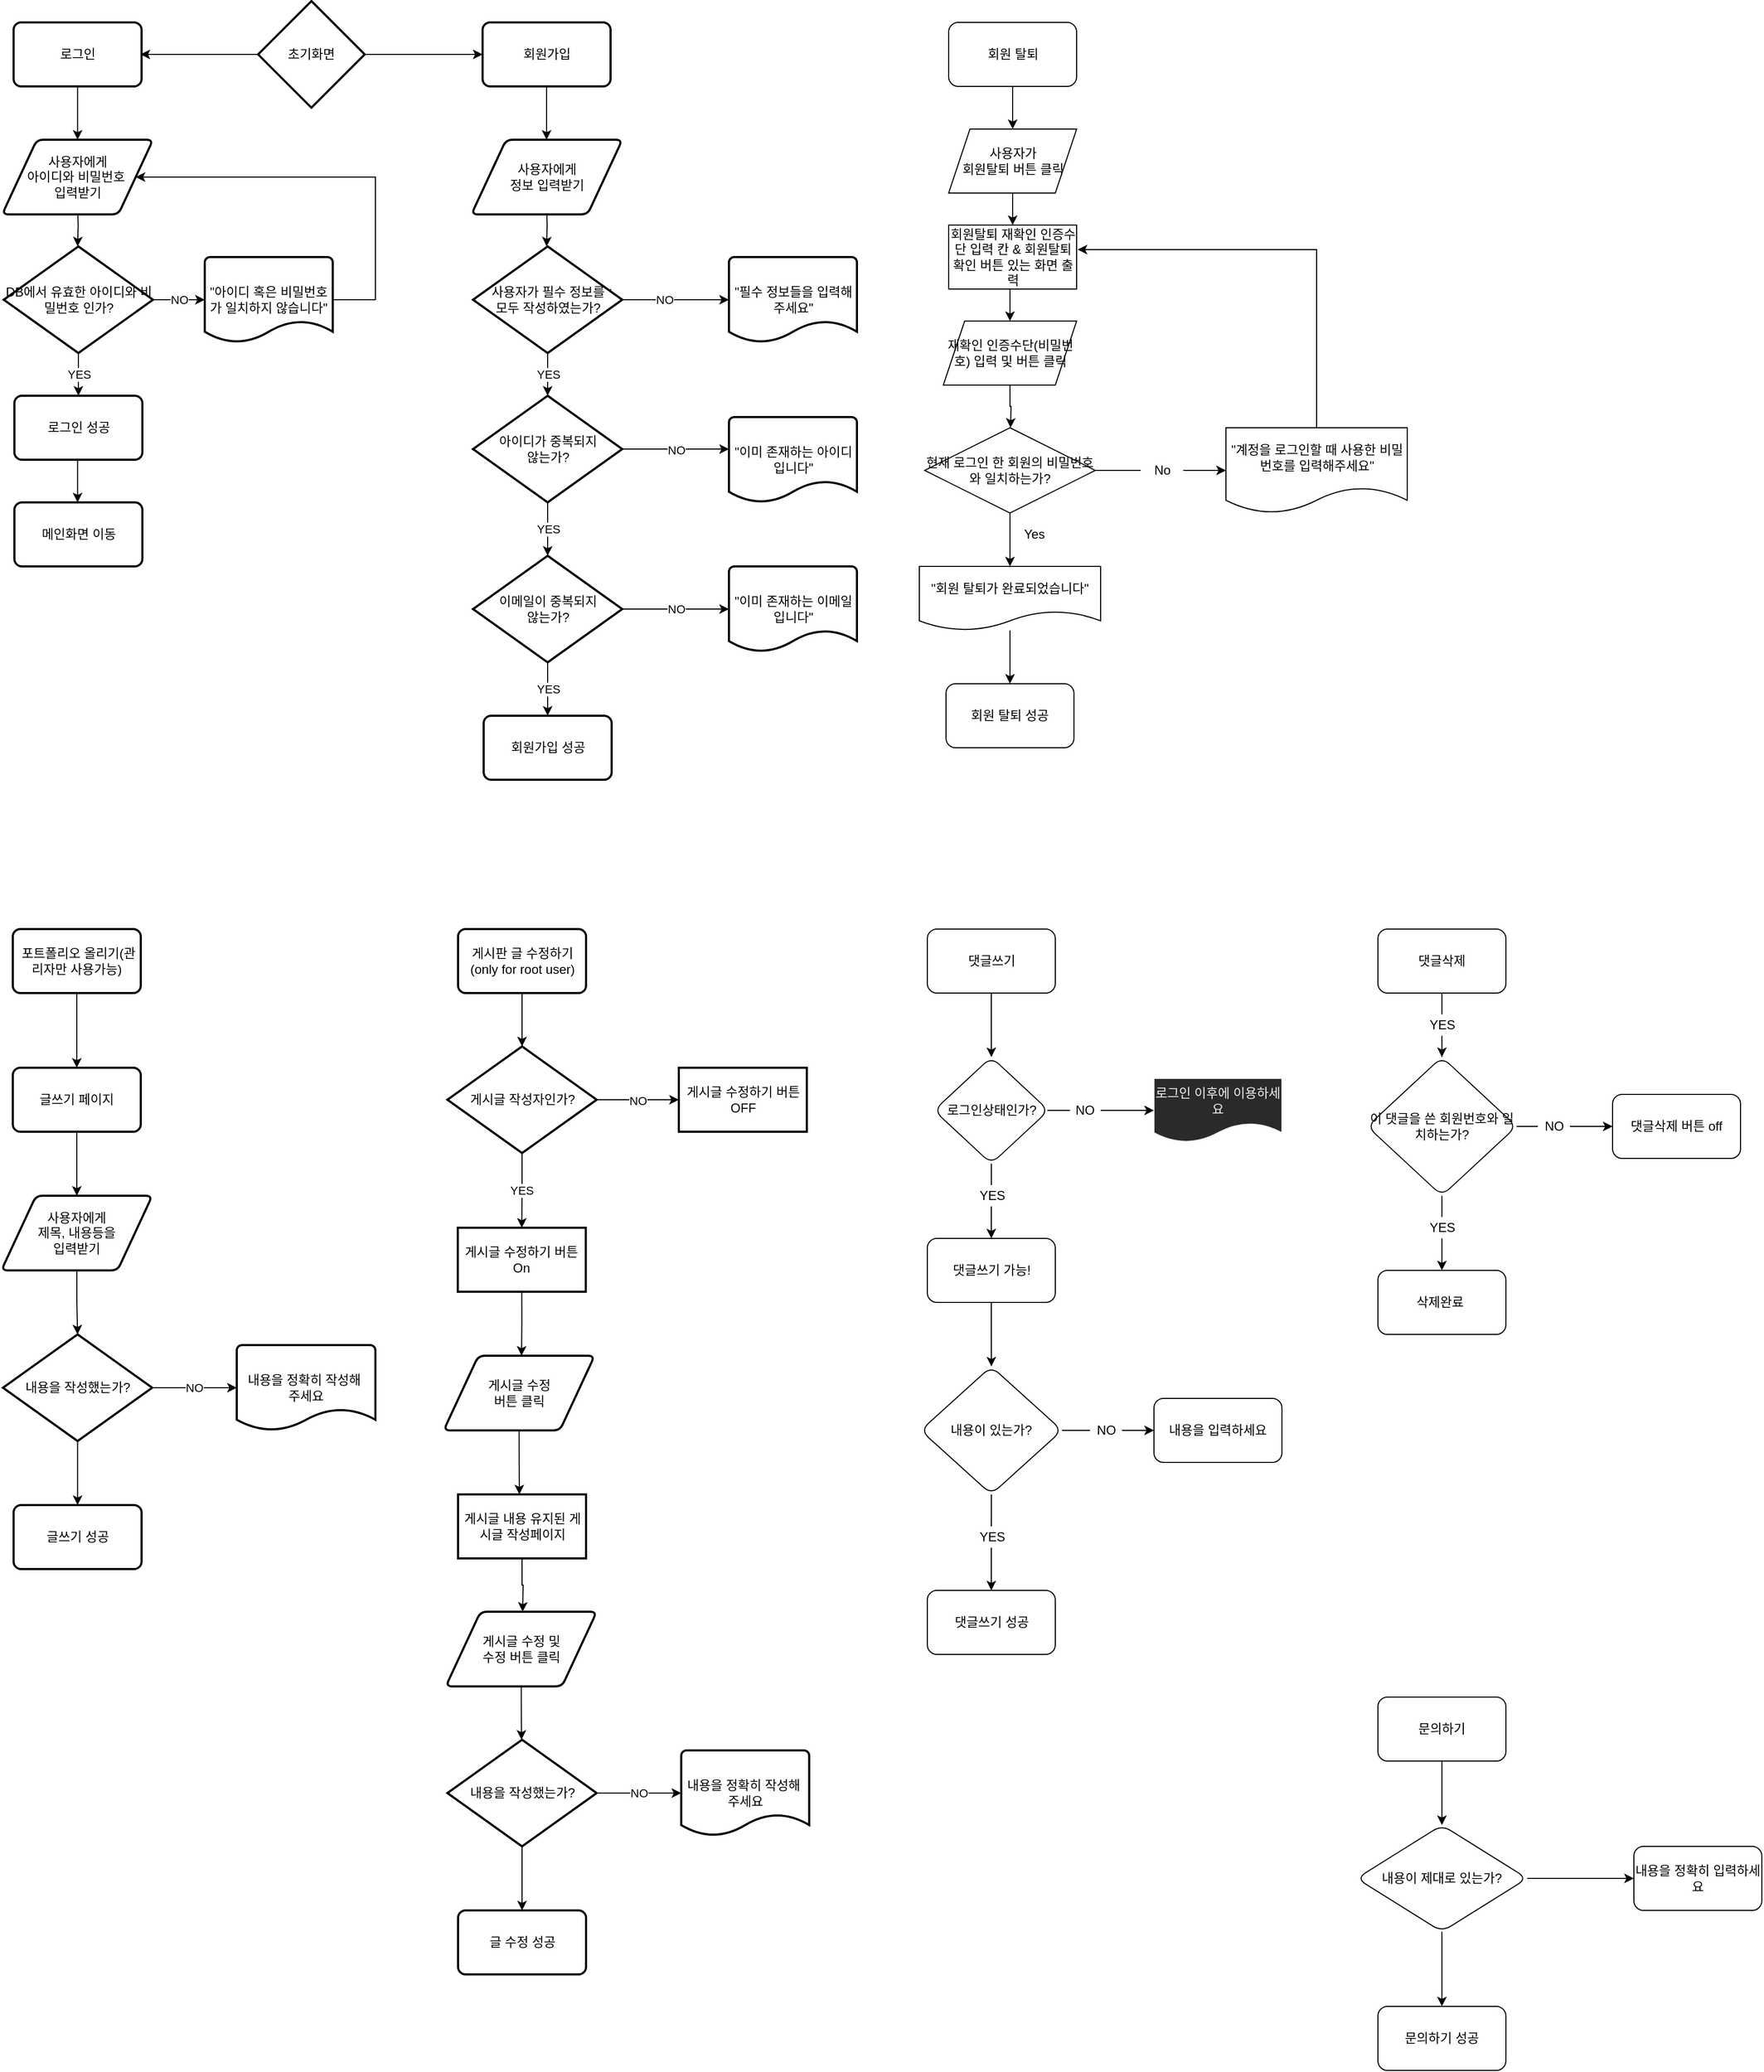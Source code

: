 <mxfile>
    <diagram id="KQcXlzd70Qv0CRkMSW8U" name="Page-1">
        <mxGraphModel dx="497" dy="870" grid="1" gridSize="10" guides="1" tooltips="1" connect="1" arrows="1" fold="1" page="1" pageScale="1" pageWidth="1169" pageHeight="1654" background="none" math="0" shadow="0">
            <root>
                <mxCell id="0"/>
                <mxCell id="1" parent="0"/>
                <mxCell id="IJWd2irf18UQ_N3jsgeE-5" value="" style="edgeStyle=orthogonalEdgeStyle;rounded=0;orthogonalLoop=1;jettySize=auto;html=1;exitX=0;exitY=0.5;exitDx=0;exitDy=0;exitPerimeter=0;" parent="1" source="IJWd2irf18UQ_N3jsgeE-43" edge="1">
                    <mxGeometry relative="1" as="geometry">
                        <mxPoint x="259.75" y="150" as="sourcePoint"/>
                        <mxPoint x="199.75" y="150" as="targetPoint"/>
                    </mxGeometry>
                </mxCell>
                <mxCell id="IJWd2irf18UQ_N3jsgeE-2" value="" style="endArrow=classic;html=1;rounded=0;entryX=0;entryY=0.5;entryDx=0;entryDy=0;" parent="1" target="IJWd2irf18UQ_N3jsgeE-45" edge="1">
                    <mxGeometry width="50" height="50" relative="1" as="geometry">
                        <mxPoint x="389" y="150" as="sourcePoint"/>
                        <mxPoint x="449" y="150" as="targetPoint"/>
                    </mxGeometry>
                </mxCell>
                <mxCell id="IJWd2irf18UQ_N3jsgeE-7" style="edgeStyle=orthogonalEdgeStyle;rounded=0;orthogonalLoop=1;jettySize=auto;html=1;" parent="1" edge="1">
                    <mxGeometry relative="1" as="geometry">
                        <mxPoint x="580.5" y="230" as="targetPoint"/>
                        <mxPoint x="580.5" y="180" as="sourcePoint"/>
                    </mxGeometry>
                </mxCell>
                <mxCell id="IJWd2irf18UQ_N3jsgeE-9" style="edgeStyle=orthogonalEdgeStyle;rounded=0;orthogonalLoop=1;jettySize=auto;html=1;" parent="1" edge="1">
                    <mxGeometry relative="1" as="geometry">
                        <mxPoint x="580.5" y="330" as="targetPoint"/>
                        <mxPoint x="580.5" y="290" as="sourcePoint"/>
                    </mxGeometry>
                </mxCell>
                <mxCell id="IJWd2irf18UQ_N3jsgeE-11" value="NO" style="edgeStyle=orthogonalEdgeStyle;rounded=0;orthogonalLoop=1;jettySize=auto;html=1;entryX=0;entryY=0.5;entryDx=0;entryDy=0;entryPerimeter=0;" parent="1" target="IJWd2irf18UQ_N3jsgeE-42" edge="1">
                    <mxGeometry relative="1" as="geometry">
                        <mxPoint x="761.5" y="380" as="targetPoint"/>
                        <mxPoint x="640.5" y="370" as="sourcePoint"/>
                        <Array as="points">
                            <mxPoint x="640.5" y="380"/>
                        </Array>
                    </mxGeometry>
                </mxCell>
                <mxCell id="IJWd2irf18UQ_N3jsgeE-18" value="NO" style="edgeStyle=orthogonalEdgeStyle;rounded=0;orthogonalLoop=1;jettySize=auto;html=1;exitX=1;exitY=0.5;exitDx=0;exitDy=0;exitPerimeter=0;" parent="1" source="IJWd2irf18UQ_N3jsgeE-49" edge="1">
                    <mxGeometry relative="1" as="geometry">
                        <mxPoint x="751.5" y="520" as="targetPoint"/>
                        <mxPoint x="671.5" y="500" as="sourcePoint"/>
                        <Array as="points"/>
                    </mxGeometry>
                </mxCell>
                <mxCell id="IJWd2irf18UQ_N3jsgeE-25" style="edgeStyle=orthogonalEdgeStyle;rounded=0;orthogonalLoop=1;jettySize=auto;html=1;" parent="1" edge="1">
                    <mxGeometry relative="1" as="geometry">
                        <mxPoint x="140.75" y="230" as="targetPoint"/>
                        <mxPoint x="140.75" y="180" as="sourcePoint"/>
                    </mxGeometry>
                </mxCell>
                <mxCell id="IJWd2irf18UQ_N3jsgeE-27" style="edgeStyle=orthogonalEdgeStyle;rounded=0;orthogonalLoop=1;jettySize=auto;html=1;" parent="1" edge="1">
                    <mxGeometry relative="1" as="geometry">
                        <mxPoint x="140.75" y="330" as="targetPoint"/>
                        <mxPoint x="140.75" y="290" as="sourcePoint"/>
                    </mxGeometry>
                </mxCell>
                <mxCell id="IJWd2irf18UQ_N3jsgeE-34" style="edgeStyle=orthogonalEdgeStyle;rounded=0;orthogonalLoop=1;jettySize=auto;html=1;entryX=1;entryY=0.5;entryDx=0;entryDy=0;" parent="1" target="IJWd2irf18UQ_N3jsgeE-64" edge="1">
                    <mxGeometry relative="1" as="geometry">
                        <mxPoint x="220.75" y="290" as="targetPoint"/>
                        <mxPoint x="370.75" y="380" as="sourcePoint"/>
                        <Array as="points">
                            <mxPoint x="420" y="380"/>
                            <mxPoint x="420" y="265"/>
                        </Array>
                    </mxGeometry>
                </mxCell>
                <mxCell id="IJWd2irf18UQ_N3jsgeE-40" style="edgeStyle=orthogonalEdgeStyle;rounded=0;orthogonalLoop=1;jettySize=auto;html=1;" parent="1" edge="1">
                    <mxGeometry relative="1" as="geometry">
                        <mxPoint x="140.75" y="570" as="targetPoint"/>
                        <mxPoint x="140.75" y="520" as="sourcePoint"/>
                    </mxGeometry>
                </mxCell>
                <mxCell id="IJWd2irf18UQ_N3jsgeE-42" value="&lt;span style=&quot;line-height: 1.1&quot;&gt;&quot;필수 정보들을 입력해 주세요&quot;&lt;/span&gt;" style="strokeWidth=2;html=1;shape=mxgraph.flowchart.document2;whiteSpace=wrap;size=0.25;" parent="1" vertex="1">
                    <mxGeometry x="751.5" y="340" width="120" height="80" as="geometry"/>
                </mxCell>
                <mxCell id="IJWd2irf18UQ_N3jsgeE-43" value="초기화면" style="strokeWidth=2;html=1;shape=mxgraph.flowchart.decision;whiteSpace=wrap;" parent="1" vertex="1">
                    <mxGeometry x="310" y="100" width="100" height="100" as="geometry"/>
                </mxCell>
                <mxCell id="IJWd2irf18UQ_N3jsgeE-45" value="회원가입" style="rounded=1;whiteSpace=wrap;html=1;absoluteArcSize=1;arcSize=14;strokeWidth=2;" parent="1" vertex="1">
                    <mxGeometry x="520.5" y="120" width="120" height="60" as="geometry"/>
                </mxCell>
                <mxCell id="IJWd2irf18UQ_N3jsgeE-46" value="&lt;span&gt;사용자에게&lt;/span&gt;&lt;br&gt;&lt;span&gt;정보 입력받기&lt;/span&gt;" style="shape=parallelogram;html=1;strokeWidth=2;perimeter=parallelogramPerimeter;whiteSpace=wrap;rounded=1;arcSize=12;size=0.23;" parent="1" vertex="1">
                    <mxGeometry x="510" y="230" width="141.5" height="70" as="geometry"/>
                </mxCell>
                <mxCell id="IJWd2irf18UQ_N3jsgeE-50" value="YES" style="edgeStyle=orthogonalEdgeStyle;rounded=0;orthogonalLoop=1;jettySize=auto;html=1;entryX=0.5;entryY=0;entryDx=0;entryDy=0;entryPerimeter=0;fontSize=11;" parent="1" source="IJWd2irf18UQ_N3jsgeE-47" target="IJWd2irf18UQ_N3jsgeE-49" edge="1">
                    <mxGeometry relative="1" as="geometry"/>
                </mxCell>
                <mxCell id="IJWd2irf18UQ_N3jsgeE-47" value="&lt;span&gt;&lt;font style=&quot;font-size: 12px&quot;&gt;사용자가 필수 정보를 &lt;br&gt;모두 작성하였는가?&lt;/font&gt;&lt;/span&gt;" style="strokeWidth=2;html=1;shape=mxgraph.flowchart.decision;whiteSpace=wrap;" parent="1" vertex="1">
                    <mxGeometry x="511.5" y="330" width="140" height="100" as="geometry"/>
                </mxCell>
                <mxCell id="IJWd2irf18UQ_N3jsgeE-57" value="YES" style="edgeStyle=orthogonalEdgeStyle;rounded=0;orthogonalLoop=1;jettySize=auto;html=1;entryX=0.5;entryY=0;entryDx=0;entryDy=0;entryPerimeter=0;fontSize=11;" parent="1" source="IJWd2irf18UQ_N3jsgeE-49" target="IJWd2irf18UQ_N3jsgeE-56" edge="1">
                    <mxGeometry relative="1" as="geometry"/>
                </mxCell>
                <mxCell id="IJWd2irf18UQ_N3jsgeE-49" value="아이디가 중복되지&lt;br&gt;않는가?&lt;br&gt;" style="strokeWidth=2;html=1;shape=mxgraph.flowchart.decision;whiteSpace=wrap;" parent="1" vertex="1">
                    <mxGeometry x="511.5" y="470" width="140" height="100" as="geometry"/>
                </mxCell>
                <mxCell id="IJWd2irf18UQ_N3jsgeE-51" value="&quot;이미 존재하는 아이디 입니다&quot;" style="strokeWidth=2;html=1;shape=mxgraph.flowchart.document2;whiteSpace=wrap;size=0.25;" parent="1" vertex="1">
                    <mxGeometry x="751.5" y="490" width="120" height="80" as="geometry"/>
                </mxCell>
                <mxCell id="IJWd2irf18UQ_N3jsgeE-53" value="&quot;이미 존재하는 이메일 입니다&quot;" style="strokeWidth=2;html=1;shape=mxgraph.flowchart.document2;whiteSpace=wrap;size=0.25;" parent="1" vertex="1">
                    <mxGeometry x="751.5" y="630" width="120" height="80" as="geometry"/>
                </mxCell>
                <mxCell id="IJWd2irf18UQ_N3jsgeE-58" value="NO" style="edgeStyle=orthogonalEdgeStyle;rounded=0;orthogonalLoop=1;jettySize=auto;html=1;entryX=0;entryY=0.5;entryDx=0;entryDy=0;entryPerimeter=0;fontSize=11;" parent="1" source="IJWd2irf18UQ_N3jsgeE-56" target="IJWd2irf18UQ_N3jsgeE-53" edge="1">
                    <mxGeometry relative="1" as="geometry"/>
                </mxCell>
                <mxCell id="IJWd2irf18UQ_N3jsgeE-62" value="YES" style="edgeStyle=orthogonalEdgeStyle;rounded=0;orthogonalLoop=1;jettySize=auto;html=1;fontSize=11;" parent="1" source="IJWd2irf18UQ_N3jsgeE-56" target="IJWd2irf18UQ_N3jsgeE-59" edge="1">
                    <mxGeometry relative="1" as="geometry"/>
                </mxCell>
                <mxCell id="IJWd2irf18UQ_N3jsgeE-56" value="이메일이 중복되지&lt;br&gt;않는가?" style="strokeWidth=2;html=1;shape=mxgraph.flowchart.decision;whiteSpace=wrap;" parent="1" vertex="1">
                    <mxGeometry x="511.5" y="620" width="140" height="100" as="geometry"/>
                </mxCell>
                <mxCell id="IJWd2irf18UQ_N3jsgeE-59" value="회원가입 성공" style="rounded=1;whiteSpace=wrap;html=1;absoluteArcSize=1;arcSize=14;strokeWidth=2;" parent="1" vertex="1">
                    <mxGeometry x="521.5" y="770" width="120" height="60" as="geometry"/>
                </mxCell>
                <mxCell id="IJWd2irf18UQ_N3jsgeE-63" value="로그인" style="rounded=1;whiteSpace=wrap;html=1;absoluteArcSize=1;arcSize=14;strokeWidth=2;" parent="1" vertex="1">
                    <mxGeometry x="80.75" y="120" width="120" height="60" as="geometry"/>
                </mxCell>
                <mxCell id="IJWd2irf18UQ_N3jsgeE-64" value="사용자에게&lt;br&gt;아이디와 비밀번호&amp;nbsp;&lt;br&gt;입력받기" style="shape=parallelogram;html=1;strokeWidth=2;perimeter=parallelogramPerimeter;whiteSpace=wrap;rounded=1;arcSize=12;size=0.23;" parent="1" vertex="1">
                    <mxGeometry x="70" y="230" width="141.5" height="70" as="geometry"/>
                </mxCell>
                <mxCell id="IJWd2irf18UQ_N3jsgeE-68" value="YES" style="edgeStyle=orthogonalEdgeStyle;rounded=0;orthogonalLoop=1;jettySize=auto;html=1;entryX=0.5;entryY=0;entryDx=0;entryDy=0;fontSize=11;" parent="1" source="IJWd2irf18UQ_N3jsgeE-65" target="IJWd2irf18UQ_N3jsgeE-67" edge="1">
                    <mxGeometry relative="1" as="geometry"/>
                </mxCell>
                <mxCell id="IJWd2irf18UQ_N3jsgeE-88" value="NO" style="edgeStyle=orthogonalEdgeStyle;rounded=0;orthogonalLoop=1;jettySize=auto;html=1;entryX=0;entryY=0.5;entryDx=0;entryDy=0;entryPerimeter=0;fontSize=11;" parent="1" source="IJWd2irf18UQ_N3jsgeE-65" target="IJWd2irf18UQ_N3jsgeE-86" edge="1">
                    <mxGeometry relative="1" as="geometry"/>
                </mxCell>
                <mxCell id="IJWd2irf18UQ_N3jsgeE-65" value="DB에서 유효한 아이디와 비밀번호 인가?" style="strokeWidth=2;html=1;shape=mxgraph.flowchart.decision;whiteSpace=wrap;" parent="1" vertex="1">
                    <mxGeometry x="71.5" y="330" width="140" height="100" as="geometry"/>
                </mxCell>
                <mxCell id="IJWd2irf18UQ_N3jsgeE-67" value="로그인 성공" style="rounded=1;whiteSpace=wrap;html=1;absoluteArcSize=1;arcSize=14;strokeWidth=2;" parent="1" vertex="1">
                    <mxGeometry x="81.5" y="470" width="120" height="60" as="geometry"/>
                </mxCell>
                <mxCell id="IJWd2irf18UQ_N3jsgeE-70" value="메인화면 이동" style="rounded=1;whiteSpace=wrap;html=1;absoluteArcSize=1;arcSize=14;strokeWidth=2;" parent="1" vertex="1">
                    <mxGeometry x="81.5" y="570" width="120" height="60" as="geometry"/>
                </mxCell>
                <mxCell id="JwcWpk2APCVIQf7tbcUC-24" value="" style="edgeStyle=orthogonalEdgeStyle;rounded=0;orthogonalLoop=1;jettySize=auto;html=1;" parent="1" source="IJWd2irf18UQ_N3jsgeE-71" target="IJWd2irf18UQ_N3jsgeE-76" edge="1">
                    <mxGeometry relative="1" as="geometry"/>
                </mxCell>
                <mxCell id="IJWd2irf18UQ_N3jsgeE-71" value="&amp;nbsp;포트폴리오 올리기(관리자만 사용가능)" style="rounded=1;whiteSpace=wrap;html=1;absoluteArcSize=1;arcSize=14;strokeWidth=2;" parent="1" vertex="1">
                    <mxGeometry x="80" y="970" width="120" height="60" as="geometry"/>
                </mxCell>
                <mxCell id="JwcWpk2APCVIQf7tbcUC-20" style="edgeStyle=orthogonalEdgeStyle;rounded=0;orthogonalLoop=1;jettySize=auto;html=1;exitX=0.5;exitY=1;exitDx=0;exitDy=0;" parent="1" source="IJWd2irf18UQ_N3jsgeE-76" target="IJWd2irf18UQ_N3jsgeE-78" edge="1">
                    <mxGeometry relative="1" as="geometry"/>
                </mxCell>
                <mxCell id="IJWd2irf18UQ_N3jsgeE-76" value="글쓰기 페이지" style="rounded=1;whiteSpace=wrap;html=1;absoluteArcSize=1;arcSize=14;strokeWidth=2;" parent="1" vertex="1">
                    <mxGeometry x="80" y="1100" width="120" height="60" as="geometry"/>
                </mxCell>
                <mxCell id="IJWd2irf18UQ_N3jsgeE-81" style="edgeStyle=orthogonalEdgeStyle;rounded=0;orthogonalLoop=1;jettySize=auto;html=1;entryX=0.5;entryY=0;entryDx=0;entryDy=0;entryPerimeter=0;fontSize=11;" parent="1" source="IJWd2irf18UQ_N3jsgeE-78" target="IJWd2irf18UQ_N3jsgeE-80" edge="1">
                    <mxGeometry relative="1" as="geometry"/>
                </mxCell>
                <mxCell id="IJWd2irf18UQ_N3jsgeE-78" value="사용자에게&lt;br&gt;제목, 내용등을&lt;br&gt;입력받기" style="shape=parallelogram;html=1;strokeWidth=2;perimeter=parallelogramPerimeter;whiteSpace=wrap;rounded=1;arcSize=12;size=0.23;" parent="1" vertex="1">
                    <mxGeometry x="69.25" y="1220" width="141.5" height="70" as="geometry"/>
                </mxCell>
                <mxCell id="IJWd2irf18UQ_N3jsgeE-83" value="NO" style="edgeStyle=orthogonalEdgeStyle;rounded=0;orthogonalLoop=1;jettySize=auto;html=1;entryX=0;entryY=0.5;entryDx=0;entryDy=0;entryPerimeter=0;fontSize=11;" parent="1" source="IJWd2irf18UQ_N3jsgeE-80" target="IJWd2irf18UQ_N3jsgeE-82" edge="1">
                    <mxGeometry relative="1" as="geometry"/>
                </mxCell>
                <mxCell id="IJWd2irf18UQ_N3jsgeE-85" style="edgeStyle=orthogonalEdgeStyle;rounded=0;orthogonalLoop=1;jettySize=auto;html=1;entryX=0.5;entryY=0;entryDx=0;entryDy=0;fontSize=11;" parent="1" source="IJWd2irf18UQ_N3jsgeE-80" target="IJWd2irf18UQ_N3jsgeE-84" edge="1">
                    <mxGeometry relative="1" as="geometry"/>
                </mxCell>
                <mxCell id="IJWd2irf18UQ_N3jsgeE-80" value="내용을 작성했는가?" style="strokeWidth=2;html=1;shape=mxgraph.flowchart.decision;whiteSpace=wrap;" parent="1" vertex="1">
                    <mxGeometry x="70.75" y="1350" width="140" height="100" as="geometry"/>
                </mxCell>
                <mxCell id="IJWd2irf18UQ_N3jsgeE-82" value="내용을 정확히 작성해&amp;nbsp;&lt;br&gt;주세요" style="strokeWidth=2;html=1;shape=mxgraph.flowchart.document2;whiteSpace=wrap;size=0.25;" parent="1" vertex="1">
                    <mxGeometry x="290" y="1360" width="130" height="80" as="geometry"/>
                </mxCell>
                <mxCell id="IJWd2irf18UQ_N3jsgeE-84" value="글쓰기 성공" style="rounded=1;whiteSpace=wrap;html=1;absoluteArcSize=1;arcSize=14;strokeWidth=2;" parent="1" vertex="1">
                    <mxGeometry x="80.75" y="1510" width="120" height="60" as="geometry"/>
                </mxCell>
                <mxCell id="IJWd2irf18UQ_N3jsgeE-86" value="&quot;아이디 혹은 비밀번호가 일치하지 않습니다&quot;" style="strokeWidth=2;html=1;shape=mxgraph.flowchart.document2;whiteSpace=wrap;size=0.25;" parent="1" vertex="1">
                    <mxGeometry x="260" y="340" width="120" height="80" as="geometry"/>
                </mxCell>
                <mxCell id="IJWd2irf18UQ_N3jsgeE-129" style="edgeStyle=orthogonalEdgeStyle;rounded=0;orthogonalLoop=1;jettySize=auto;html=1;exitX=0.5;exitY=1;exitDx=0;exitDy=0;entryX=0.5;entryY=0;entryDx=0;entryDy=0;" parent="1" source="IJWd2irf18UQ_N3jsgeE-130" target="IJWd2irf18UQ_N3jsgeE-141" edge="1">
                    <mxGeometry relative="1" as="geometry"/>
                </mxCell>
                <mxCell id="IJWd2irf18UQ_N3jsgeE-130" value="사용자가 &lt;br&gt;회원탈퇴 버튼 클릭" style="shape=parallelogram;perimeter=parallelogramPerimeter;whiteSpace=wrap;html=1;fixedSize=1;" parent="1" vertex="1">
                    <mxGeometry x="957.5" y="220" width="120" height="60" as="geometry"/>
                </mxCell>
                <mxCell id="IJWd2irf18UQ_N3jsgeE-131" style="edgeStyle=orthogonalEdgeStyle;rounded=0;orthogonalLoop=1;jettySize=auto;html=1;exitX=1;exitY=0.5;exitDx=0;exitDy=0;entryX=0;entryY=0.5;entryDx=0;entryDy=0;" parent="1" source="IJWd2irf18UQ_N3jsgeE-132" target="IJWd2irf18UQ_N3jsgeE-138" edge="1">
                    <mxGeometry relative="1" as="geometry"/>
                </mxCell>
                <mxCell id="IJWd2irf18UQ_N3jsgeE-132" value="No" style="text;html=1;strokeColor=none;fillColor=none;align=center;verticalAlign=middle;whiteSpace=wrap;rounded=0;" parent="1" vertex="1">
                    <mxGeometry x="1137.5" y="527.5" width="40" height="25" as="geometry"/>
                </mxCell>
                <mxCell id="IJWd2irf18UQ_N3jsgeE-133" style="edgeStyle=orthogonalEdgeStyle;rounded=0;orthogonalLoop=1;jettySize=auto;html=1;exitX=0.5;exitY=1;exitDx=0;exitDy=0;entryX=0.5;entryY=0;entryDx=0;entryDy=0;" parent="1" source="IJWd2irf18UQ_N3jsgeE-134" target="IJWd2irf18UQ_N3jsgeE-130" edge="1">
                    <mxGeometry relative="1" as="geometry"/>
                </mxCell>
                <mxCell id="IJWd2irf18UQ_N3jsgeE-134" value="회원 탈퇴" style="rounded=1;whiteSpace=wrap;html=1;" parent="1" vertex="1">
                    <mxGeometry x="957.5" y="120" width="120" height="60" as="geometry"/>
                </mxCell>
                <mxCell id="IJWd2irf18UQ_N3jsgeE-135" style="edgeStyle=orthogonalEdgeStyle;rounded=0;orthogonalLoop=1;jettySize=auto;html=1;exitX=0.5;exitY=1;exitDx=0;exitDy=0;entryX=0.5;entryY=0;entryDx=0;entryDy=0;" parent="1" source="IJWd2irf18UQ_N3jsgeE-136" target="IJWd2irf18UQ_N3jsgeE-146" edge="1">
                    <mxGeometry relative="1" as="geometry"/>
                </mxCell>
                <mxCell id="IJWd2irf18UQ_N3jsgeE-136" value="현재 로그인 한 회원의 비밀번호와 일치하는가?" style="rhombus;whiteSpace=wrap;html=1;" parent="1" vertex="1">
                    <mxGeometry x="935" y="500" width="160" height="80" as="geometry"/>
                </mxCell>
                <mxCell id="IJWd2irf18UQ_N3jsgeE-137" style="edgeStyle=orthogonalEdgeStyle;rounded=0;orthogonalLoop=1;jettySize=auto;html=1;exitX=0.5;exitY=0;exitDx=0;exitDy=0;entryX=1.008;entryY=0.383;entryDx=0;entryDy=0;entryPerimeter=0;" parent="1" source="IJWd2irf18UQ_N3jsgeE-138" target="IJWd2irf18UQ_N3jsgeE-141" edge="1">
                    <mxGeometry relative="1" as="geometry"/>
                </mxCell>
                <mxCell id="IJWd2irf18UQ_N3jsgeE-138" value="&quot;계정을 로그인할 때 사용한 비밀번호를 입력해주세요&quot;" style="shape=document;whiteSpace=wrap;html=1;boundedLbl=1;" parent="1" vertex="1">
                    <mxGeometry x="1217.5" y="500" width="170" height="80" as="geometry"/>
                </mxCell>
                <mxCell id="IJWd2irf18UQ_N3jsgeE-139" value="" style="endArrow=none;html=1;rounded=0;exitX=1;exitY=0.5;exitDx=0;exitDy=0;" parent="1" source="IJWd2irf18UQ_N3jsgeE-136" target="IJWd2irf18UQ_N3jsgeE-132" edge="1">
                    <mxGeometry width="50" height="50" relative="1" as="geometry">
                        <mxPoint x="1122.5" y="630" as="sourcePoint"/>
                        <mxPoint x="1172.5" y="580" as="targetPoint"/>
                        <Array as="points">
                            <mxPoint x="1137.5" y="540"/>
                        </Array>
                    </mxGeometry>
                </mxCell>
                <mxCell id="IJWd2irf18UQ_N3jsgeE-140" style="edgeStyle=orthogonalEdgeStyle;rounded=0;orthogonalLoop=1;jettySize=auto;html=1;exitX=0.5;exitY=1;exitDx=0;exitDy=0;entryX=0.5;entryY=0;entryDx=0;entryDy=0;" parent="1" source="IJWd2irf18UQ_N3jsgeE-141" target="IJWd2irf18UQ_N3jsgeE-143" edge="1">
                    <mxGeometry relative="1" as="geometry"/>
                </mxCell>
                <mxCell id="IJWd2irf18UQ_N3jsgeE-141" value="회원탈퇴 재확인 인증수단 입력 칸 &amp;amp; 회원탈퇴 확인 버튼 있는 화면 출력" style="rounded=0;whiteSpace=wrap;html=1;" parent="1" vertex="1">
                    <mxGeometry x="957.5" y="310" width="120" height="60" as="geometry"/>
                </mxCell>
                <mxCell id="IJWd2irf18UQ_N3jsgeE-142" style="edgeStyle=orthogonalEdgeStyle;rounded=0;orthogonalLoop=1;jettySize=auto;html=1;exitX=0.5;exitY=1;exitDx=0;exitDy=0;" parent="1" source="IJWd2irf18UQ_N3jsgeE-143" edge="1">
                    <mxGeometry relative="1" as="geometry">
                        <mxPoint x="1015.5" y="500" as="targetPoint"/>
                    </mxGeometry>
                </mxCell>
                <mxCell id="IJWd2irf18UQ_N3jsgeE-143" value="&lt;span&gt;재확인 인증수단(비밀번호) 입력 및 버튼 클릭&lt;/span&gt;" style="shape=parallelogram;perimeter=parallelogramPerimeter;whiteSpace=wrap;html=1;fixedSize=1;" parent="1" vertex="1">
                    <mxGeometry x="952.5" y="400" width="125" height="60" as="geometry"/>
                </mxCell>
                <mxCell id="IJWd2irf18UQ_N3jsgeE-144" value="회원 탈퇴 성공" style="rounded=1;whiteSpace=wrap;html=1;" parent="1" vertex="1">
                    <mxGeometry x="955" y="740" width="120" height="60" as="geometry"/>
                </mxCell>
                <mxCell id="IJWd2irf18UQ_N3jsgeE-145" style="edgeStyle=orthogonalEdgeStyle;rounded=0;orthogonalLoop=1;jettySize=auto;html=1;entryX=0.5;entryY=0;entryDx=0;entryDy=0;" parent="1" source="IJWd2irf18UQ_N3jsgeE-146" target="IJWd2irf18UQ_N3jsgeE-144" edge="1">
                    <mxGeometry relative="1" as="geometry">
                        <Array as="points">
                            <mxPoint x="1037.5" y="680"/>
                            <mxPoint x="1037.5" y="680"/>
                        </Array>
                    </mxGeometry>
                </mxCell>
                <mxCell id="IJWd2irf18UQ_N3jsgeE-146" value="&quot;회원 탈퇴가 완료되었습니다&quot;" style="shape=document;whiteSpace=wrap;html=1;boundedLbl=1;" parent="1" vertex="1">
                    <mxGeometry x="930" y="630" width="170" height="60" as="geometry"/>
                </mxCell>
                <mxCell id="IJWd2irf18UQ_N3jsgeE-147" value="Yes" style="text;html=1;strokeColor=none;fillColor=none;align=center;verticalAlign=middle;whiteSpace=wrap;rounded=0;" parent="1" vertex="1">
                    <mxGeometry x="1017.5" y="590" width="40" height="20" as="geometry"/>
                </mxCell>
                <mxCell id="JwcWpk2APCVIQf7tbcUC-25" value="" style="edgeStyle=orthogonalEdgeStyle;rounded=0;orthogonalLoop=1;jettySize=auto;html=1;" parent="1" source="tSs1NWsOhUS1h9za-439-1" target="tSs1NWsOhUS1h9za-439-2" edge="1">
                    <mxGeometry relative="1" as="geometry"/>
                </mxCell>
                <mxCell id="tSs1NWsOhUS1h9za-439-1" value="게시판 글 수정하기(only for root user)" style="rounded=1;whiteSpace=wrap;html=1;absoluteArcSize=1;arcSize=14;strokeWidth=2;" parent="1" vertex="1">
                    <mxGeometry x="497.5" y="970" width="120" height="60" as="geometry"/>
                </mxCell>
                <mxCell id="tSs1NWsOhUS1h9za-439-2" value="게시글 작성자인가?" style="strokeWidth=2;html=1;shape=mxgraph.flowchart.decision;whiteSpace=wrap;" parent="1" vertex="1">
                    <mxGeometry x="487.5" y="1080" width="140" height="100" as="geometry"/>
                </mxCell>
                <mxCell id="tSs1NWsOhUS1h9za-439-7" value="NO" style="edgeStyle=orthogonalEdgeStyle;rounded=0;orthogonalLoop=1;jettySize=auto;html=1;fontSize=11;exitX=1;exitY=0.5;exitDx=0;exitDy=0;exitPerimeter=0;" parent="1" source="tSs1NWsOhUS1h9za-439-2" edge="1">
                    <mxGeometry relative="1" as="geometry">
                        <mxPoint x="205.25" y="1000" as="sourcePoint"/>
                        <mxPoint x="704.5" y="1130" as="targetPoint"/>
                    </mxGeometry>
                </mxCell>
                <mxCell id="tSs1NWsOhUS1h9za-439-8" value="게시글 수정하기 버튼 OFF" style="rounded=0;whiteSpace=wrap;html=1;strokeWidth=2;" parent="1" vertex="1">
                    <mxGeometry x="704.5" y="1100" width="120" height="60" as="geometry"/>
                </mxCell>
                <mxCell id="tSs1NWsOhUS1h9za-439-25" style="edgeStyle=orthogonalEdgeStyle;rounded=0;orthogonalLoop=1;jettySize=auto;html=1;exitX=0.5;exitY=1;exitDx=0;exitDy=0;" parent="1" source="tSs1NWsOhUS1h9za-439-9" edge="1">
                    <mxGeometry relative="1" as="geometry">
                        <mxPoint x="557" y="1370" as="targetPoint"/>
                    </mxGeometry>
                </mxCell>
                <mxCell id="tSs1NWsOhUS1h9za-439-9" value="게시글 수정하기 버튼 On" style="rounded=0;whiteSpace=wrap;html=1;strokeWidth=2;" parent="1" vertex="1">
                    <mxGeometry x="497.25" y="1250" width="120" height="60" as="geometry"/>
                </mxCell>
                <mxCell id="tSs1NWsOhUS1h9za-439-26" style="edgeStyle=orthogonalEdgeStyle;rounded=0;orthogonalLoop=1;jettySize=auto;html=1;exitX=0.5;exitY=1;exitDx=0;exitDy=0;" parent="1" source="tSs1NWsOhUS1h9za-439-10" edge="1">
                    <mxGeometry relative="1" as="geometry">
                        <mxPoint x="555" y="1500" as="targetPoint"/>
                    </mxGeometry>
                </mxCell>
                <mxCell id="tSs1NWsOhUS1h9za-439-10" value="게시글 수정&lt;br&gt;버튼 클릭" style="shape=parallelogram;html=1;strokeWidth=2;perimeter=parallelogramPerimeter;whiteSpace=wrap;rounded=1;arcSize=12;size=0.23;" parent="1" vertex="1">
                    <mxGeometry x="484" y="1370" width="141.5" height="70" as="geometry"/>
                </mxCell>
                <mxCell id="tSs1NWsOhUS1h9za-439-27" style="edgeStyle=orthogonalEdgeStyle;rounded=0;orthogonalLoop=1;jettySize=auto;html=1;exitX=0.5;exitY=1;exitDx=0;exitDy=0;" parent="1" source="tSs1NWsOhUS1h9za-439-11" edge="1">
                    <mxGeometry relative="1" as="geometry">
                        <mxPoint x="558" y="1610" as="targetPoint"/>
                    </mxGeometry>
                </mxCell>
                <mxCell id="tSs1NWsOhUS1h9za-439-11" value="게시글 내용 유지된 게시글 작성페이지" style="rounded=0;whiteSpace=wrap;html=1;strokeWidth=2;" parent="1" vertex="1">
                    <mxGeometry x="497.5" y="1500" width="120" height="60" as="geometry"/>
                </mxCell>
                <mxCell id="tSs1NWsOhUS1h9za-439-28" style="edgeStyle=orthogonalEdgeStyle;rounded=0;orthogonalLoop=1;jettySize=auto;html=1;exitX=0.5;exitY=1;exitDx=0;exitDy=0;" parent="1" source="tSs1NWsOhUS1h9za-439-12" edge="1">
                    <mxGeometry relative="1" as="geometry">
                        <mxPoint x="557" y="1730" as="targetPoint"/>
                    </mxGeometry>
                </mxCell>
                <mxCell id="tSs1NWsOhUS1h9za-439-12" value="게시글 수정 및&lt;br&gt;수정 버튼 클릭" style="shape=parallelogram;html=1;strokeWidth=2;perimeter=parallelogramPerimeter;whiteSpace=wrap;rounded=1;arcSize=12;size=0.23;" parent="1" vertex="1">
                    <mxGeometry x="486" y="1610" width="141.5" height="70" as="geometry"/>
                </mxCell>
                <mxCell id="tSs1NWsOhUS1h9za-439-14" value="NO" style="edgeStyle=orthogonalEdgeStyle;rounded=0;orthogonalLoop=1;jettySize=auto;html=1;entryX=0;entryY=0.5;entryDx=0;entryDy=0;entryPerimeter=0;fontSize=11;" parent="1" source="tSs1NWsOhUS1h9za-439-16" target="tSs1NWsOhUS1h9za-439-17" edge="1">
                    <mxGeometry relative="1" as="geometry"/>
                </mxCell>
                <mxCell id="tSs1NWsOhUS1h9za-439-15" style="edgeStyle=orthogonalEdgeStyle;rounded=0;orthogonalLoop=1;jettySize=auto;html=1;entryX=0.5;entryY=0;entryDx=0;entryDy=0;fontSize=11;" parent="1" source="tSs1NWsOhUS1h9za-439-16" target="tSs1NWsOhUS1h9za-439-18" edge="1">
                    <mxGeometry relative="1" as="geometry"/>
                </mxCell>
                <mxCell id="tSs1NWsOhUS1h9za-439-16" value="내용을 작성했는가?" style="strokeWidth=2;html=1;shape=mxgraph.flowchart.decision;whiteSpace=wrap;" parent="1" vertex="1">
                    <mxGeometry x="487.5" y="1730" width="140" height="100" as="geometry"/>
                </mxCell>
                <mxCell id="tSs1NWsOhUS1h9za-439-17" value="내용을 정확히 작성해&amp;nbsp;&lt;br&gt;주세요" style="strokeWidth=2;html=1;shape=mxgraph.flowchart.document2;whiteSpace=wrap;size=0.25;" parent="1" vertex="1">
                    <mxGeometry x="706.75" y="1740" width="120" height="80" as="geometry"/>
                </mxCell>
                <mxCell id="tSs1NWsOhUS1h9za-439-18" value="글 수정 성공" style="rounded=1;whiteSpace=wrap;html=1;absoluteArcSize=1;arcSize=14;strokeWidth=2;" parent="1" vertex="1">
                    <mxGeometry x="497.5" y="1890" width="120" height="60" as="geometry"/>
                </mxCell>
                <mxCell id="tSs1NWsOhUS1h9za-439-24" value="YES" style="edgeStyle=orthogonalEdgeStyle;rounded=0;orthogonalLoop=1;jettySize=auto;html=1;fontSize=11;exitX=0.5;exitY=1;exitDx=0;exitDy=0;exitPerimeter=0;entryX=0.5;entryY=0;entryDx=0;entryDy=0;" parent="1" source="tSs1NWsOhUS1h9za-439-2" target="tSs1NWsOhUS1h9za-439-9" edge="1">
                    <mxGeometry relative="1" as="geometry">
                        <mxPoint x="136.75" y="1070" as="sourcePoint"/>
                        <mxPoint x="136.75" y="1130" as="targetPoint"/>
                    </mxGeometry>
                </mxCell>
                <mxCell id="JwcWpk2APCVIQf7tbcUC-8" value="" style="edgeStyle=orthogonalEdgeStyle;rounded=0;orthogonalLoop=1;jettySize=auto;html=1;" parent="1" source="JwcWpk2APCVIQf7tbcUC-6" target="JwcWpk2APCVIQf7tbcUC-7" edge="1">
                    <mxGeometry relative="1" as="geometry"/>
                </mxCell>
                <mxCell id="JwcWpk2APCVIQf7tbcUC-6" value="댓글쓰기" style="rounded=1;whiteSpace=wrap;html=1;" parent="1" vertex="1">
                    <mxGeometry x="937.5" y="970" width="120" height="60" as="geometry"/>
                </mxCell>
                <mxCell id="JwcWpk2APCVIQf7tbcUC-10" value="" style="edgeStyle=orthogonalEdgeStyle;rounded=0;orthogonalLoop=1;jettySize=auto;html=1;startArrow=none;" parent="1" source="JwcWpk2APCVIQf7tbcUC-11" target="JwcWpk2APCVIQf7tbcUC-9" edge="1">
                    <mxGeometry relative="1" as="geometry"/>
                </mxCell>
                <mxCell id="JwcWpk2APCVIQf7tbcUC-14" value="" style="edgeStyle=orthogonalEdgeStyle;rounded=0;orthogonalLoop=1;jettySize=auto;html=1;startArrow=none;" parent="1" source="JwcWpk2APCVIQf7tbcUC-15" target="JwcWpk2APCVIQf7tbcUC-13" edge="1">
                    <mxGeometry relative="1" as="geometry"/>
                </mxCell>
                <mxCell id="JwcWpk2APCVIQf7tbcUC-7" value="로그인상태인가?" style="rhombus;whiteSpace=wrap;html=1;rounded=1;" parent="1" vertex="1">
                    <mxGeometry x="943.75" y="1090" width="107.5" height="100" as="geometry"/>
                </mxCell>
                <mxCell id="JwcWpk2APCVIQf7tbcUC-27" value="" style="edgeStyle=orthogonalEdgeStyle;rounded=0;orthogonalLoop=1;jettySize=auto;html=1;" parent="1" source="JwcWpk2APCVIQf7tbcUC-9" target="JwcWpk2APCVIQf7tbcUC-26" edge="1">
                    <mxGeometry relative="1" as="geometry"/>
                </mxCell>
                <mxCell id="JwcWpk2APCVIQf7tbcUC-9" value="댓글쓰기 가능!" style="whiteSpace=wrap;html=1;rounded=1;" parent="1" vertex="1">
                    <mxGeometry x="937.5" y="1260" width="120" height="60" as="geometry"/>
                </mxCell>
                <mxCell id="JwcWpk2APCVIQf7tbcUC-11" value="YES" style="text;html=1;align=center;verticalAlign=middle;resizable=0;points=[];autosize=1;strokeColor=none;fillColor=none;" parent="1" vertex="1">
                    <mxGeometry x="977.5" y="1210" width="40" height="20" as="geometry"/>
                </mxCell>
                <mxCell id="JwcWpk2APCVIQf7tbcUC-12" value="" style="edgeStyle=orthogonalEdgeStyle;rounded=0;orthogonalLoop=1;jettySize=auto;html=1;endArrow=none;" parent="1" source="JwcWpk2APCVIQf7tbcUC-7" target="JwcWpk2APCVIQf7tbcUC-11" edge="1">
                    <mxGeometry relative="1" as="geometry">
                        <mxPoint x="997.5" y="1180" as="sourcePoint"/>
                        <mxPoint x="997.5" y="1270" as="targetPoint"/>
                    </mxGeometry>
                </mxCell>
                <mxCell id="JwcWpk2APCVIQf7tbcUC-13" value="로그인 이후에 이용하세요" style="shape=document;whiteSpace=wrap;html=1;boundedLbl=1;fontFamily=Helvetica;fontSize=12;fontColor=rgb(240, 240, 240);align=center;strokeColor=rgb(240, 240, 240);fillColor=rgb(42, 42, 42);" parent="1" vertex="1">
                    <mxGeometry x="1150" y="1110" width="120" height="60" as="geometry"/>
                </mxCell>
                <mxCell id="JwcWpk2APCVIQf7tbcUC-15" value="NO" style="text;html=1;align=center;verticalAlign=middle;resizable=0;points=[];autosize=1;strokeColor=none;fillColor=none;" parent="1" vertex="1">
                    <mxGeometry x="1070" y="1130" width="30" height="20" as="geometry"/>
                </mxCell>
                <mxCell id="JwcWpk2APCVIQf7tbcUC-16" value="" style="edgeStyle=orthogonalEdgeStyle;rounded=0;orthogonalLoop=1;jettySize=auto;html=1;endArrow=none;" parent="1" source="JwcWpk2APCVIQf7tbcUC-7" target="JwcWpk2APCVIQf7tbcUC-15" edge="1">
                    <mxGeometry relative="1" as="geometry">
                        <mxPoint x="1037.5" y="1140" as="sourcePoint"/>
                        <mxPoint x="1210" y="1140" as="targetPoint"/>
                    </mxGeometry>
                </mxCell>
                <mxCell id="JwcWpk2APCVIQf7tbcUC-19" value="" style="edgeStyle=orthogonalEdgeStyle;rounded=0;orthogonalLoop=1;jettySize=auto;html=1;startArrow=none;" parent="1" source="JwcWpk2APCVIQf7tbcUC-57" target="JwcWpk2APCVIQf7tbcUC-18" edge="1">
                    <mxGeometry relative="1" as="geometry"/>
                </mxCell>
                <mxCell id="JwcWpk2APCVIQf7tbcUC-17" value="댓글삭제" style="rounded=1;whiteSpace=wrap;html=1;" parent="1" vertex="1">
                    <mxGeometry x="1360" y="970" width="120" height="60" as="geometry"/>
                </mxCell>
                <mxCell id="JwcWpk2APCVIQf7tbcUC-37" value="" style="edgeStyle=orthogonalEdgeStyle;rounded=0;orthogonalLoop=1;jettySize=auto;html=1;startArrow=none;" parent="1" source="JwcWpk2APCVIQf7tbcUC-65" target="JwcWpk2APCVIQf7tbcUC-36" edge="1">
                    <mxGeometry relative="1" as="geometry"/>
                </mxCell>
                <mxCell id="JwcWpk2APCVIQf7tbcUC-39" value="" style="edgeStyle=orthogonalEdgeStyle;rounded=0;orthogonalLoop=1;jettySize=auto;html=1;startArrow=none;" parent="1" source="JwcWpk2APCVIQf7tbcUC-58" target="JwcWpk2APCVIQf7tbcUC-38" edge="1">
                    <mxGeometry relative="1" as="geometry"/>
                </mxCell>
                <mxCell id="JwcWpk2APCVIQf7tbcUC-18" value="이 댓글을 쓴 회원번호와 일치하는가?" style="rhombus;whiteSpace=wrap;html=1;rounded=1;" parent="1" vertex="1">
                    <mxGeometry x="1350" y="1090" width="140" height="130" as="geometry"/>
                </mxCell>
                <mxCell id="JwcWpk2APCVIQf7tbcUC-29" value="" style="edgeStyle=orthogonalEdgeStyle;rounded=0;orthogonalLoop=1;jettySize=auto;html=1;startArrow=none;" parent="1" source="JwcWpk2APCVIQf7tbcUC-32" target="JwcWpk2APCVIQf7tbcUC-28" edge="1">
                    <mxGeometry relative="1" as="geometry"/>
                </mxCell>
                <mxCell id="JwcWpk2APCVIQf7tbcUC-31" value="" style="edgeStyle=orthogonalEdgeStyle;rounded=0;orthogonalLoop=1;jettySize=auto;html=1;startArrow=none;" parent="1" source="JwcWpk2APCVIQf7tbcUC-33" target="JwcWpk2APCVIQf7tbcUC-30" edge="1">
                    <mxGeometry relative="1" as="geometry"/>
                </mxCell>
                <mxCell id="JwcWpk2APCVIQf7tbcUC-26" value="내용이 있는가?" style="rhombus;whiteSpace=wrap;html=1;rounded=1;" parent="1" vertex="1">
                    <mxGeometry x="931.25" y="1380" width="132.5" height="120" as="geometry"/>
                </mxCell>
                <mxCell id="JwcWpk2APCVIQf7tbcUC-28" value="내용을 입력하세요" style="whiteSpace=wrap;html=1;rounded=1;" parent="1" vertex="1">
                    <mxGeometry x="1150" y="1410" width="120" height="60" as="geometry"/>
                </mxCell>
                <mxCell id="JwcWpk2APCVIQf7tbcUC-30" value="댓글쓰기 성공" style="whiteSpace=wrap;html=1;rounded=1;" parent="1" vertex="1">
                    <mxGeometry x="937.5" y="1590" width="120" height="60" as="geometry"/>
                </mxCell>
                <mxCell id="JwcWpk2APCVIQf7tbcUC-33" value="YES" style="text;html=1;align=center;verticalAlign=middle;resizable=0;points=[];autosize=1;strokeColor=none;fillColor=none;" parent="1" vertex="1">
                    <mxGeometry x="977.5" y="1530" width="40" height="20" as="geometry"/>
                </mxCell>
                <mxCell id="JwcWpk2APCVIQf7tbcUC-34" value="" style="edgeStyle=orthogonalEdgeStyle;rounded=0;orthogonalLoop=1;jettySize=auto;html=1;endArrow=none;" parent="1" source="JwcWpk2APCVIQf7tbcUC-26" target="JwcWpk2APCVIQf7tbcUC-33" edge="1">
                    <mxGeometry relative="1" as="geometry">
                        <mxPoint x="997.6" y="1499.909" as="sourcePoint"/>
                        <mxPoint x="997.5" y="1570" as="targetPoint"/>
                    </mxGeometry>
                </mxCell>
                <mxCell id="JwcWpk2APCVIQf7tbcUC-32" value="NO" style="text;html=1;align=center;verticalAlign=middle;resizable=0;points=[];autosize=1;strokeColor=none;fillColor=none;" parent="1" vertex="1">
                    <mxGeometry x="1090" y="1430" width="30" height="20" as="geometry"/>
                </mxCell>
                <mxCell id="JwcWpk2APCVIQf7tbcUC-35" value="" style="edgeStyle=orthogonalEdgeStyle;rounded=0;orthogonalLoop=1;jettySize=auto;html=1;endArrow=none;" parent="1" source="JwcWpk2APCVIQf7tbcUC-26" target="JwcWpk2APCVIQf7tbcUC-32" edge="1">
                    <mxGeometry relative="1" as="geometry">
                        <mxPoint x="1063.75" y="1440" as="sourcePoint"/>
                        <mxPoint x="1150" y="1440" as="targetPoint"/>
                    </mxGeometry>
                </mxCell>
                <mxCell id="JwcWpk2APCVIQf7tbcUC-36" value="댓글삭제 버튼 off" style="whiteSpace=wrap;html=1;rounded=1;" parent="1" vertex="1">
                    <mxGeometry x="1580" y="1125" width="120" height="60" as="geometry"/>
                </mxCell>
                <mxCell id="JwcWpk2APCVIQf7tbcUC-38" value="삭제완료&amp;nbsp;" style="whiteSpace=wrap;html=1;rounded=1;" parent="1" vertex="1">
                    <mxGeometry x="1360" y="1290" width="120" height="60" as="geometry"/>
                </mxCell>
                <mxCell id="JwcWpk2APCVIQf7tbcUC-58" value="YES" style="text;html=1;align=center;verticalAlign=middle;resizable=0;points=[];autosize=1;strokeColor=none;fillColor=none;" parent="1" vertex="1">
                    <mxGeometry x="1400" y="1240" width="40" height="20" as="geometry"/>
                </mxCell>
                <mxCell id="JwcWpk2APCVIQf7tbcUC-59" value="" style="edgeStyle=orthogonalEdgeStyle;rounded=0;orthogonalLoop=1;jettySize=auto;html=1;endArrow=none;" parent="1" source="JwcWpk2APCVIQf7tbcUC-18" target="JwcWpk2APCVIQf7tbcUC-58" edge="1">
                    <mxGeometry relative="1" as="geometry">
                        <mxPoint x="1420" y="1220.0" as="sourcePoint"/>
                        <mxPoint x="1420" y="1280.0" as="targetPoint"/>
                    </mxGeometry>
                </mxCell>
                <mxCell id="JwcWpk2APCVIQf7tbcUC-57" value="YES" style="text;html=1;align=center;verticalAlign=middle;resizable=0;points=[];autosize=1;strokeColor=none;fillColor=none;" parent="1" vertex="1">
                    <mxGeometry x="1400" y="1050" width="40" height="20" as="geometry"/>
                </mxCell>
                <mxCell id="JwcWpk2APCVIQf7tbcUC-60" value="" style="edgeStyle=orthogonalEdgeStyle;rounded=0;orthogonalLoop=1;jettySize=auto;html=1;endArrow=none;" parent="1" source="JwcWpk2APCVIQf7tbcUC-17" target="JwcWpk2APCVIQf7tbcUC-57" edge="1">
                    <mxGeometry relative="1" as="geometry">
                        <mxPoint x="1420" y="1030.0" as="sourcePoint"/>
                        <mxPoint x="1420" y="1090.0" as="targetPoint"/>
                    </mxGeometry>
                </mxCell>
                <mxCell id="JwcWpk2APCVIQf7tbcUC-65" value="NO" style="text;html=1;align=center;verticalAlign=middle;resizable=0;points=[];autosize=1;strokeColor=none;fillColor=none;" parent="1" vertex="1">
                    <mxGeometry x="1510" y="1145" width="30" height="20" as="geometry"/>
                </mxCell>
                <mxCell id="JwcWpk2APCVIQf7tbcUC-66" value="" style="edgeStyle=orthogonalEdgeStyle;rounded=0;orthogonalLoop=1;jettySize=auto;html=1;endArrow=none;" parent="1" source="JwcWpk2APCVIQf7tbcUC-18" target="JwcWpk2APCVIQf7tbcUC-65" edge="1">
                    <mxGeometry relative="1" as="geometry">
                        <mxPoint x="1490" y="1155.0" as="sourcePoint"/>
                        <mxPoint x="1570" y="1155.0" as="targetPoint"/>
                    </mxGeometry>
                </mxCell>
                <mxCell id="JwcWpk2APCVIQf7tbcUC-69" value="" style="edgeStyle=orthogonalEdgeStyle;rounded=0;orthogonalLoop=1;jettySize=auto;html=1;" parent="1" source="JwcWpk2APCVIQf7tbcUC-67" target="JwcWpk2APCVIQf7tbcUC-68" edge="1">
                    <mxGeometry relative="1" as="geometry"/>
                </mxCell>
                <mxCell id="JwcWpk2APCVIQf7tbcUC-67" value="문의하기" style="rounded=1;whiteSpace=wrap;html=1;" parent="1" vertex="1">
                    <mxGeometry x="1360" y="1690" width="120" height="60" as="geometry"/>
                </mxCell>
                <mxCell id="JwcWpk2APCVIQf7tbcUC-71" value="" style="edgeStyle=orthogonalEdgeStyle;rounded=0;orthogonalLoop=1;jettySize=auto;html=1;" parent="1" source="JwcWpk2APCVIQf7tbcUC-68" target="JwcWpk2APCVIQf7tbcUC-70" edge="1">
                    <mxGeometry relative="1" as="geometry"/>
                </mxCell>
                <mxCell id="JwcWpk2APCVIQf7tbcUC-73" value="" style="edgeStyle=orthogonalEdgeStyle;rounded=0;orthogonalLoop=1;jettySize=auto;html=1;" parent="1" source="JwcWpk2APCVIQf7tbcUC-68" target="JwcWpk2APCVIQf7tbcUC-72" edge="1">
                    <mxGeometry relative="1" as="geometry"/>
                </mxCell>
                <mxCell id="JwcWpk2APCVIQf7tbcUC-68" value="내용이 제대로 있는가?" style="rhombus;whiteSpace=wrap;html=1;rounded=1;" parent="1" vertex="1">
                    <mxGeometry x="1340" y="1810" width="160" height="100" as="geometry"/>
                </mxCell>
                <mxCell id="JwcWpk2APCVIQf7tbcUC-70" value="내용을 정확히 입력하세요" style="whiteSpace=wrap;html=1;rounded=1;" parent="1" vertex="1">
                    <mxGeometry x="1600" y="1830" width="120" height="60" as="geometry"/>
                </mxCell>
                <mxCell id="JwcWpk2APCVIQf7tbcUC-72" value="문의하기 성공" style="whiteSpace=wrap;html=1;rounded=1;" parent="1" vertex="1">
                    <mxGeometry x="1360" y="1980" width="120" height="60" as="geometry"/>
                </mxCell>
            </root>
        </mxGraphModel>
    </diagram>
</mxfile>